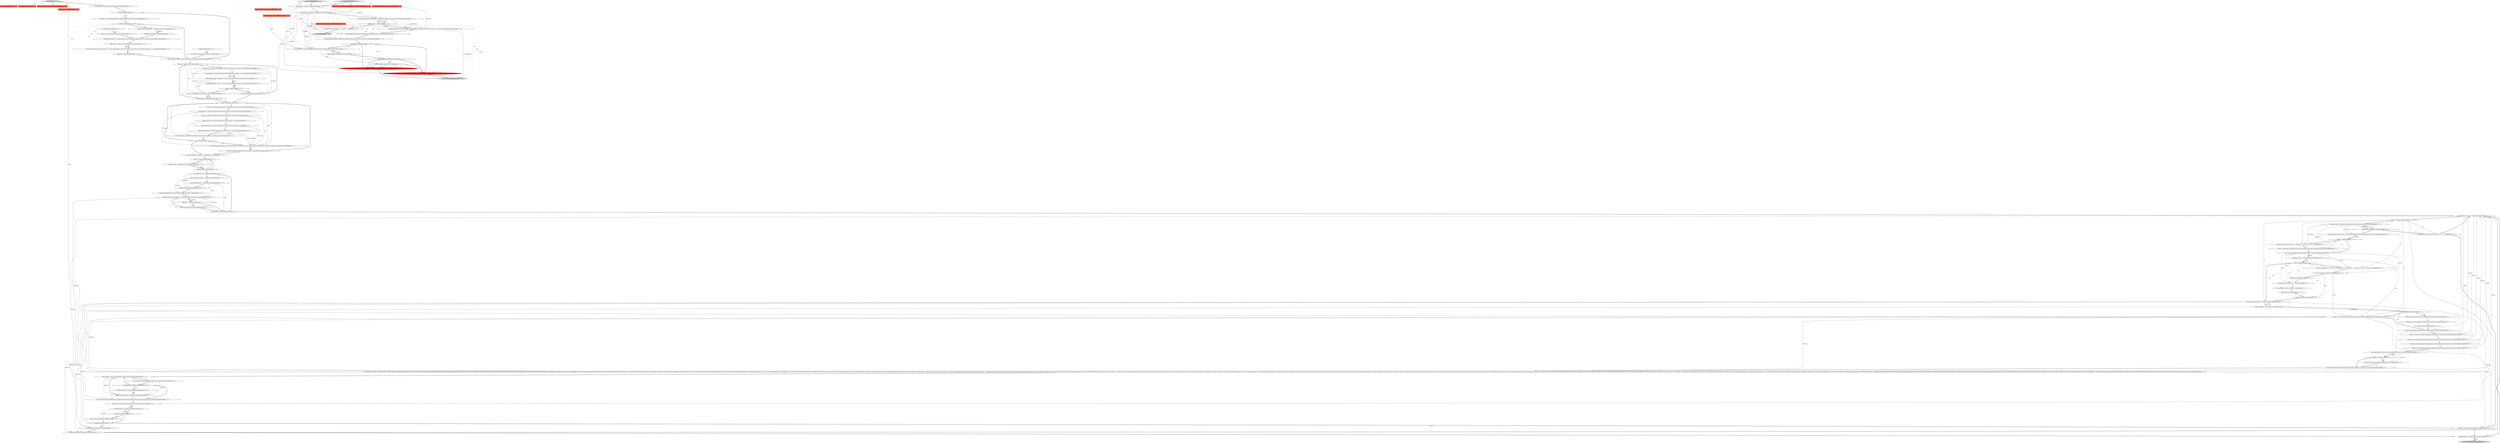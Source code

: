 digraph {
94 [style = filled, label = "secureProperties.putAll(res)@@@20@@@['0', '0', '1']", fillcolor = white, shape = ellipse image = "AAA0AAABBB3BBB"];
83 [style = filled, label = "dataSource.getConnectionConfiguration().setProperties(Collections.emptyMap())@@@107@@@['0', '0', '1']", fillcolor = white, shape = ellipse image = "AAA0AAABBB3BBB"];
106 [style = filled, label = "String parentFolder = JSONUtils.getObjectProperty(folderMap.getValue(),RegistryConstants.ATTR_PARENT)@@@32@@@['0', '0', '1']", fillcolor = white, shape = ellipse image = "AAA0AAABBB3BBB"];
124 [style = filled, label = "log.error(\"Error reading secure credentials file\",e)@@@12@@@['0', '0', '1']", fillcolor = white, shape = ellipse image = "AAA0AAABBB3BBB"];
33 [style = filled, label = "folder == null@@@35@@@['0', '0', '1']", fillcolor = white, shape = diamond image = "AAA0AAABBB3BBB"];
37 [style = filled, label = "Map<String,Object> jsonMap = JSONUtils.parseMap(CONFIG_GSON,configReader)@@@28@@@['0', '0', '1']", fillcolor = white, shape = ellipse image = "AAA0AAABBB3BBB"];
58 [style = filled, label = "parseDataSources['0', '0', '1']", fillcolor = lightgray, shape = diamond image = "AAA0AAABBB3BBB"];
22 [style = filled, label = "@Nullable DataSourceDescriptor dataSource@@@2@@@['0', '1', '0']", fillcolor = tomato, shape = box image = "AAA0AAABBB2BBB"];
91 [style = filled, label = "profile.updateConfiguration(configuration)@@@72@@@['0', '0', '1']", fillcolor = white, shape = ellipse image = "AAA0AAABBB3BBB"];
72 [style = filled, label = "{Map<String,Object> cfgObject = JSONUtils.getObject(conObject,\"configuration\")DBPConnectionConfiguration config = dataSource.getConnectionConfiguration()config.setHostName(JSONUtils.getString(cfgObject,RegistryConstants.ATTR_HOST))config.setHostPort(JSONUtils.getString(cfgObject,RegistryConstants.ATTR_PORT))config.setServerName(JSONUtils.getString(cfgObject,RegistryConstants.ATTR_SERVER))config.setDatabaseName(JSONUtils.getString(cfgObject,RegistryConstants.ATTR_DATABASE))config.setUrl(JSONUtils.getString(cfgObject,RegistryConstants.ATTR_URL))if (!passwordReadCanceled) {final String(( creds = readSecuredCredentials(cfgObject,dataSource,null,null)config.setUserName(creds(0()if (dataSource.isSavePassword()) {config.setUserPassword(creds(1()}}config.setClientHomeId(JSONUtils.getString(cfgObject,RegistryConstants.ATTR_HOME))config.setConfigProfileName(JSONUtils.getString(cfgObject,\"config-profile\"))config.setUserProfileName(JSONUtils.getString(cfgObject,\"user-profile\"))config.setConnectionType(DataSourceProviderRegistry.getInstance().getConnectionType(JSONUtils.getString(cfgObject,RegistryConstants.ATTR_TYPE),DBPConnectionType.DEFAULT_TYPE))String colorValue = JSONUtils.getString(cfgObject,RegistryConstants.ATTR_COLOR)if (!CommonUtils.isEmpty(colorValue)) {config.setConnectionColor(colorValue)}int keepAlive = JSONUtils.getInteger(cfgObject,RegistryConstants.ATTR_KEEP_ALIVE)if (keepAlive > 0) {config.setKeepAliveInterval(keepAlive)}config.setProperties(JSONUtils.deserializeProperties(cfgObject,RegistryConstants.TAG_PROPERTIES))config.setProviderProperties(JSONUtils.deserializeProperties(cfgObject,RegistryConstants.TAG_PROVIDER_PROPERTIES))for (Map.Entry<String,Map<String,Object>> eventObject : JSONUtils.getNestedObjects(cfgObject,RegistryConstants.TAG_EVENTS)){DBPConnectionEventType eventType = CommonUtils.valueOf(,eventObject.getKey(),DBPConnectionEventType.BEFORE_CONNECT)Map<String,Object> eventCfg = eventObject.getValue()DBRShellCommand command = new DBRShellCommand(\"\")command.setEnabled(JSONUtils.getBoolean(eventCfg,RegistryConstants.ATTR_ENABLED))command.setShowProcessPanel(JSONUtils.getBoolean(eventCfg,RegistryConstants.ATTR_SHOW_PANEL))command.setWaitProcessFinish(JSONUtils.getBoolean(eventCfg,RegistryConstants.ATTR_WAIT_PROCESS))if (command.isWaitProcessFinish()) {command.setWaitProcessTimeoutMs(JSONUtils.getInteger(eventCfg,RegistryConstants.ATTR_WAIT_PROCESS_TIMEOUT))}command.setTerminateAtDisconnect(JSONUtils.getBoolean(eventCfg,RegistryConstants.ATTR_TERMINATE_AT_DISCONNECT))command.setPauseAfterExecute(JSONUtils.getInteger(eventCfg,RegistryConstants.ATTR_PAUSE_AFTER_EXECUTE))command.setWorkingDirectory(JSONUtils.getString(eventCfg,RegistryConstants.ATTR_WORKING_DIRECTORY))command.setCommand(JSONUtils.getString(eventCfg,RegistryConstants.ATTR_COMMAND))config.setEvent(eventType,command)}for (Map.Entry<String,Map<String,Object>> handlerObject : JSONUtils.getNestedObjects(cfgObject,RegistryConstants.TAG_HANDLERS)){DBWHandlerConfiguration configuration = parseNetworkHandlerConfig(dataSource,null,handlerObject)if (configuration != null) {dataSource.getConnectionConfiguration().updateHandler(configuration)}}Map<String,Object> bootstrapCfg = JSONUtils.getObject(cfgObject,RegistryConstants.TAG_BOOTSTRAP)if (bootstrapCfg.containsKey(RegistryConstants.ATTR_AUTOCOMMIT)) {config.getBootstrap().setDefaultAutoCommit(JSONUtils.getBoolean(bootstrapCfg,RegistryConstants.ATTR_AUTOCOMMIT))}if (bootstrapCfg.containsKey(RegistryConstants.ATTR_TXN_ISOLATION)) {config.getBootstrap().setDefaultTransactionIsolation(JSONUtils.getInteger(bootstrapCfg,RegistryConstants.ATTR_TXN_ISOLATION))}config.getBootstrap().setDefaultObjectName(JSONUtils.getString(bootstrapCfg,RegistryConstants.ATTR_DEFAULT_OBJECT))if (bootstrapCfg.containsKey(RegistryConstants.ATTR_IGNORE_ERRORS)) {config.getBootstrap().setIgnoreErrors(JSONUtils.getBoolean(bootstrapCfg,RegistryConstants.ATTR_IGNORE_ERRORS))}config.getBootstrap().setInitQueries(JSONUtils.deserializeStringList(bootstrapCfg,RegistryConstants.TAG_QUERY))}@@@121@@@['0', '0', '1']", fillcolor = white, shape = ellipse image = "AAA0AAABBB3BBB"];
41 [style = filled, label = "dataSource = new DataSourceDescriptor(registry,origin,id,driver,new DBPConnectionConfiguration())@@@104@@@['0', '0', '1']", fillcolor = white, shape = ellipse image = "AAA0AAABBB3BBB"];
65 [style = filled, label = "boolean newDataSource = (dataSource == null)@@@102@@@['0', '0', '1']", fillcolor = white, shape = ellipse image = "AAA0AAABBB3BBB"];
66 [style = filled, label = "DataSourceDescriptor dataSource = registry.getDataSource(id)@@@101@@@['0', '0', '1']", fillcolor = white, shape = ellipse image = "AAA0AAABBB3BBB"];
3 [style = filled, label = "curNetworkHandler.setSavePassword(JSONUtils.getBoolean(handlerCfg,RegistryConstants.ATTR_SAVE_PASSWORD))@@@13@@@['1', '1', '0']", fillcolor = white, shape = ellipse image = "AAA0AAABBB1BBB"];
44 [style = filled, label = "profile.setProperties(JSONUtils.deserializeProperties(profileMap,\"properties\"))@@@68@@@['0', '0', '1']", fillcolor = white, shape = ellipse image = "AAA0AAABBB3BBB"];
118 [style = filled, label = "Map<String,DBVModel> modelMap = new LinkedHashMap<>()@@@57@@@['0', '0', '1']", fillcolor = white, shape = ellipse image = "AAA0AAABBB3BBB"];
21 [style = filled, label = "parseNetworkHandlerConfig['0', '1', '0']", fillcolor = lightgray, shape = diamond image = "AAA0AAABBB2BBB"];
102 [style = filled, label = "DBVModel dbvModel = modelMap.get(vmID)@@@195@@@['0', '0', '1']", fillcolor = white, shape = ellipse image = "AAA0AAABBB3BBB"];
53 [style = filled, label = "DBWNetworkProfile profile = new DBWNetworkProfile()@@@66@@@['0', '0', '1']", fillcolor = white, shape = ellipse image = "AAA0AAABBB3BBB"];
57 [style = filled, label = "IFile credFile = mdFolder.getFile(DBPDataSourceRegistry.CREDENTIALS_CONFIG_FILE_NAME)@@@5@@@['0', '0', '1']", fillcolor = white, shape = ellipse image = "AAA0AAABBB3BBB"];
122 [style = filled, label = "parseResults.updatedDataSources.add(dataSource)@@@204@@@['0', '0', '1']", fillcolor = white, shape = ellipse image = "AAA0AAABBB3BBB"];
78 [style = filled, label = "log.warn(\"Can't find datasource provider \" + dsProviderID + \" for datasource '\" + id + \"'\")@@@87@@@['0', '0', '1']", fillcolor = white, shape = ellipse image = "AAA0AAABBB3BBB"];
71 [style = filled, label = "provider == null@@@86@@@['0', '0', '1']", fillcolor = white, shape = diamond image = "AAA0AAABBB3BBB"];
100 [style = filled, label = "CommonUtils.isEmpty(dsProviderID)@@@81@@@['0', '0', '1']", fillcolor = white, shape = diamond image = "AAA0AAABBB3BBB"];
39 [style = filled, label = "Map<String,Object> conObject = conMap.getValue()@@@78@@@['0', '0', '1']", fillcolor = white, shape = ellipse image = "AAA0AAABBB3BBB"];
93 [style = filled, label = "registry.addDataSourceToList(dataSource)@@@200@@@['0', '0', '1']", fillcolor = white, shape = ellipse image = "AAA0AAABBB3BBB"];
52 [style = filled, label = "dataSource.setShowSystemObjects(JSONUtils.getBoolean(conObject,RegistryConstants.ATTR_SHOW_SYSTEM_OBJECTS))@@@113@@@['0', '0', '1']", fillcolor = white, shape = ellipse image = "AAA0AAABBB3BBB"];
36 [style = filled, label = "modelMap.put(id,model)@@@61@@@['0', '0', '1']", fillcolor = white, shape = ellipse image = "AAA0AAABBB3BBB"];
31 [style = filled, label = "Exception e@@@11@@@['0', '0', '1']", fillcolor = white, shape = diamond image = "AAA0AAABBB3BBB"];
79 [style = filled, label = "dataSource.setFolder(registry.findFolderByPath(folderPath,true))@@@118@@@['0', '0', '1']", fillcolor = white, shape = ellipse image = "AAA0AAABBB3BBB"];
96 [style = filled, label = "parseResults.addedDataSources.add(dataSource)@@@201@@@['0', '0', '1']", fillcolor = white, shape = ellipse image = "AAA0AAABBB3BBB"];
9 [style = filled, label = "@NotNull Map.Entry<String,Map<String,Object>> handlerObject@@@2@@@['1', '1', '0']", fillcolor = tomato, shape = box image = "AAA0AAABBB1BBB"];
6 [style = filled, label = "curNetworkHandler.setProperties(JSONUtils.deserializeProperties(handlerCfg,RegistryConstants.TAG_PROPERTIES))@@@21@@@['1', '0', '0']", fillcolor = red, shape = ellipse image = "AAA1AAABBB1BBB"];
54 [style = filled, label = "InputStream is@@@2@@@['0', '0', '1']", fillcolor = tomato, shape = box image = "AAA0AAABBB3BBB"];
81 [style = filled, label = "Boolean autoCommit = JSONUtils.getObjectProperty(ctMap.getValue(),\"auto-commit\")@@@48@@@['0', '0', '1']", fillcolor = white, shape = ellipse image = "AAA0AAABBB3BBB"];
48 [style = filled, label = "String color = JSONUtils.getObjectProperty(ctMap.getValue(),RegistryConstants.ATTR_COLOR)@@@47@@@['0', '0', '1']", fillcolor = white, shape = ellipse image = "AAA0AAABBB3BBB"];
125 [style = filled, label = "profile.setProfileName(profileName)@@@67@@@['0', '0', '1']", fillcolor = white, shape = ellipse image = "AAA0AAABBB3BBB"];
60 [style = filled, label = "driver.setDriverClassName(\"java.sql.Driver\")@@@97@@@['0', '0', '1']", fillcolor = white, shape = ellipse image = "AAA0AAABBB3BBB"];
77 [style = filled, label = "Map<String,Map<String,Map<String,String>>> res = CONFIG_GSON.fromJson(credJson,new TypeToken<Map<String,Map<String,Map<String,String>>>>(){}.getType())@@@17@@@['0', '0', '1']", fillcolor = white, shape = ellipse image = "AAA0AAABBB3BBB"];
51 [style = filled, label = "registry.updateNetworkProfile(profile)@@@75@@@['0', '0', '1']", fillcolor = white, shape = ellipse image = "AAA0AAABBB3BBB"];
30 [style = filled, label = "String id = vmMap.getKey()@@@59@@@['0', '0', '1']", fillcolor = white, shape = ellipse image = "AAA0AAABBB3BBB"];
115 [style = filled, label = "DBVModel model = new DBVModel(id,vmMap.getValue())@@@60@@@['0', '0', '1']", fillcolor = white, shape = ellipse image = "AAA0AAABBB3BBB"];
5 [style = filled, label = "final String(( creds = readSecuredCredentials(handlerCfg,dataSource,profile,\"network/\" + handlerId)@@@15@@@['1', '1', '0']", fillcolor = white, shape = ellipse image = "AAA0AAABBB1BBB"];
92 [style = filled, label = "dataSource.getConnectionConfiguration().setHandlers(Collections.emptyList())@@@108@@@['0', '0', '1']", fillcolor = white, shape = ellipse image = "AAA0AAABBB3BBB"];
127 [style = filled, label = "DataSourceFolder parent = parentFolder == null? null: registry.findFolderByPath(parentFolder,true)@@@33@@@['0', '0', '1']", fillcolor = white, shape = ellipse image = "AAA0AAABBB3BBB"];
85 [style = filled, label = "String vmID = CommonUtils.toString(conObject.get(\"virtual-model-id\"),id)@@@194@@@['0', '0', '1']", fillcolor = white, shape = ellipse image = "AAA0AAABBB3BBB"];
67 [style = filled, label = "credFile.exists()@@@6@@@['0', '0', '1']", fillcolor = white, shape = diamond image = "AAA0AAABBB3BBB"];
105 [style = filled, label = "String objectID = JSONUtils.getString(filterCfg,RegistryConstants.ATTR_ID)@@@187@@@['0', '0', '1']", fillcolor = white, shape = ellipse image = "AAA0AAABBB3BBB"];
46 [style = filled, label = "Boolean confirmExecute = JSONUtils.getObjectProperty(ctMap.getValue(),\"confirm-execute\")@@@49@@@['0', '0', '1']", fillcolor = white, shape = ellipse image = "AAA0AAABBB3BBB"];
19 [style = filled, label = "curNetworkHandler.setEnabled(JSONUtils.getBoolean(handlerCfg,RegistryConstants.ATTR_ENABLED))@@@12@@@['1', '1', '0']", fillcolor = white, shape = ellipse image = "AAA0AAABBB1BBB"];
80 [style = filled, label = "String id = ctMap.getKey()@@@44@@@['0', '0', '1']", fillcolor = white, shape = ellipse image = "AAA0AAABBB3BBB"];
10 [style = filled, label = "Map<String,Object> handlerCfg = handlerObject.getValue()@@@4@@@['1', '1', '0']", fillcolor = white, shape = ellipse image = "AAA0AAABBB1BBB"];
29 [style = filled, label = "String driverId = CommonUtils.toString(conObject.get(RegistryConstants.ATTR_DRIVER))@@@90@@@['0', '0', '1']", fillcolor = white, shape = ellipse image = "AAA0AAABBB3BBB"];
70 [style = filled, label = "boolean refresh@@@2@@@['0', '0', '1']", fillcolor = tomato, shape = box image = "AAA0AAABBB3BBB"];
25 [style = filled, label = "final String folderPath = JSONUtils.getString(conObject,RegistryConstants.ATTR_FOLDER)@@@116@@@['0', '0', '1']", fillcolor = white, shape = ellipse image = "AAA0AAABBB3BBB"];
20 [style = filled, label = "@Nullable DBWNetworkProfile profile@@@2@@@['0', '1', '0']", fillcolor = tomato, shape = box image = "AAA0AAABBB2BBB"];
116 [style = filled, label = "dataSource.getPreferenceStore().getProperties().putAll(JSONUtils.deserializeProperties(conObject,RegistryConstants.TAG_CUSTOM_PROPERTIES))@@@193@@@['0', '0', '1']", fillcolor = white, shape = ellipse image = "AAA0AAABBB3BBB"];
69 [style = filled, label = "String typeName = JSONUtils.getString(filterCfg,RegistryConstants.ATTR_TYPE)@@@186@@@['0', '0', '1']", fillcolor = white, shape = ellipse image = "AAA0AAABBB3BBB"];
119 [style = filled, label = "driver.setTemporary(true)@@@98@@@['0', '0', '1']", fillcolor = white, shape = ellipse image = "AAA0AAABBB3BBB"];
14 [style = filled, label = "return curNetworkHandler@@@22@@@['1', '1', '0']", fillcolor = lightgray, shape = ellipse image = "AAA0AAABBB1BBB"];
108 [style = filled, label = "dataSource.setName(JSONUtils.getString(conObject,RegistryConstants.ATTR_NAME))@@@111@@@['0', '0', '1']", fillcolor = white, shape = ellipse image = "AAA0AAABBB3BBB"];
18 [style = filled, label = "log.warn(\"Can't find network handler '\" + handlerId + \"'\")@@@7@@@['1', '1', '0']", fillcolor = white, shape = ellipse image = "AAA0AAABBB1BBB"];
126 [style = filled, label = "DriverDescriptor driver = provider.getDriver(driverId)@@@91@@@['0', '0', '1']", fillcolor = white, shape = ellipse image = "AAA0AAABBB3BBB"];
27 [style = filled, label = "log.warn(\"Empty datasource provider for datasource '\" + id + \"'\")@@@82@@@['0', '0', '1']", fillcolor = white, shape = ellipse image = "AAA0AAABBB3BBB"];
128 [style = filled, label = "String profileName = vmMap.getKey()@@@64@@@['0', '0', '1']", fillcolor = white, shape = ellipse image = "AAA0AAABBB3BBB"];
45 [style = filled, label = "DataSourceRegistry.ParseResults parseResults@@@2@@@['0', '0', '1']", fillcolor = tomato, shape = box image = "AAA0AAABBB3BBB"];
90 [style = filled, label = "dataSource.updateObjectFilter(typeName,objectID,filter)@@@190@@@['0', '0', '1']", fillcolor = white, shape = ellipse image = "AAA0AAABBB3BBB"];
73 [style = filled, label = "dbvModel != null@@@196@@@['0', '0', '1']", fillcolor = white, shape = diamond image = "AAA0AAABBB3BBB"];
120 [style = filled, label = "!CommonUtils.isEmpty(typeName)@@@188@@@['0', '0', '1']", fillcolor = white, shape = diamond image = "AAA0AAABBB3BBB"];
64 [style = filled, label = "Exception e@@@22@@@['0', '0', '1']", fillcolor = white, shape = diamond image = "AAA0AAABBB3BBB"];
95 [style = filled, label = "String credJson = encrypter.decrypt(credBuffer.toByteArray())@@@16@@@['0', '0', '1']", fillcolor = white, shape = ellipse image = "AAA0AAABBB3BBB"];
11 [style = filled, label = "NetworkHandlerDescriptor handlerDescriptor = NetworkHandlerRegistry.getInstance().getDescriptor(handlerId)@@@5@@@['1', '1', '0']", fillcolor = white, shape = ellipse image = "AAA0AAABBB1BBB"];
35 [style = filled, label = "String name = folderMap.getKey()@@@30@@@['0', '0', '1']", fillcolor = white, shape = ellipse image = "AAA0AAABBB3BBB"];
13 [style = filled, label = "String handlerId = handlerObject.getKey()@@@3@@@['1', '1', '0']", fillcolor = white, shape = ellipse image = "AAA0AAABBB1BBB"];
63 [style = filled, label = "registry.addSavedFilter(filter)@@@209@@@['0', '0', '1']", fillcolor = lightgray, shape = ellipse image = "AAA0AAABBB3BBB"];
88 [style = filled, label = "newDataSource@@@103@@@['0', '0', '1']", fillcolor = white, shape = diamond image = "AAA0AAABBB3BBB"];
75 [style = filled, label = "DBWHandlerConfiguration configuration = parseNetworkHandlerConfig(null,profile,handlerMap)@@@70@@@['0', '0', '1']", fillcolor = white, shape = ellipse image = "AAA0AAABBB3BBB"];
32 [style = filled, label = "dataSource.setShowUtilityObjects(JSONUtils.getBoolean(conObject,RegistryConstants.ATTR_SHOW_UTIL_OBJECTS))@@@114@@@['0', '0', '1']", fillcolor = white, shape = ellipse image = "AAA0AAABBB3BBB"];
101 [style = filled, label = "driver == null@@@92@@@['0', '0', '1']", fillcolor = white, shape = diamond image = "AAA0AAABBB3BBB"];
34 [style = filled, label = "String id = conMap.getKey()@@@79@@@['0', '0', '1']", fillcolor = white, shape = ellipse image = "AAA0AAABBB3BBB"];
123 [style = filled, label = "dataSource.setSavePassword(JSONUtils.getBoolean(conObject,RegistryConstants.ATTR_SAVE_PASSWORD))@@@112@@@['0', '0', '1']", fillcolor = white, shape = ellipse image = "AAA0AAABBB3BBB"];
55 [style = filled, label = "mdFolder.exists()@@@4@@@['0', '0', '1']", fillcolor = white, shape = diamond image = "AAA0AAABBB3BBB"];
89 [style = filled, label = "ContentEncrypter encrypter = new ContentEncrypter(registry.getPlatform().getApplication().getSecureStorage().getLocalSecretKey())@@@14@@@['0', '0', '1']", fillcolor = white, shape = ellipse image = "AAA0AAABBB3BBB"];
103 [style = filled, label = "String name = JSONUtils.getObjectProperty(ctMap.getValue(),RegistryConstants.ATTR_NAME)@@@45@@@['0', '0', '1']", fillcolor = white, shape = ellipse image = "AAA0AAABBB3BBB"];
86 [style = filled, label = "ct = new DBPConnectionType(id,name,color,description,CommonUtils.toBoolean(autoCommit),CommonUtils.toBoolean(confirmExecute),CommonUtils.toBoolean(confirmDataChange))@@@53@@@['0', '0', '1']", fillcolor = white, shape = ellipse image = "AAA0AAABBB3BBB"];
24 [style = filled, label = "driver.setName(driverId)@@@95@@@['0', '0', '1']", fillcolor = white, shape = ellipse image = "AAA0AAABBB3BBB"];
38 [style = filled, label = "newDataSource@@@199@@@['0', '0', '1']", fillcolor = white, shape = diamond image = "AAA0AAABBB3BBB"];
16 [style = filled, label = "return null@@@8@@@['1', '1', '0']", fillcolor = lightgray, shape = ellipse image = "AAA0AAABBB1BBB"];
111 [style = filled, label = "DBWorkbench.getPlatform().getDataSourceProviderRegistry().addConnectionType(ct)@@@54@@@['0', '0', '1']", fillcolor = white, shape = ellipse image = "AAA0AAABBB3BBB"];
82 [style = filled, label = "String description = JSONUtils.getObjectProperty(ctMap.getValue(),RegistryConstants.ATTR_DESCRIPTION)@@@46@@@['0', '0', '1']", fillcolor = white, shape = ellipse image = "AAA0AAABBB3BBB"];
110 [style = filled, label = "log.warn(\"Can't find driver \" + driverId + \" in datasource provider \" + provider.getId() + \" for datasource '\" + id + \"'. Create new driver\")@@@93@@@['0', '0', '1']", fillcolor = white, shape = ellipse image = "AAA0AAABBB3BBB"];
112 [style = filled, label = "driver = provider.createDriver(driverId)@@@94@@@['0', '0', '1']", fillcolor = white, shape = ellipse image = "AAA0AAABBB3BBB"];
61 [style = filled, label = "Boolean confirmDataChange = JSONUtils.getObjectProperty(ctMap.getValue(),\"confirm-data-change\")@@@50@@@['0', '0', '1']", fillcolor = white, shape = ellipse image = "AAA0AAABBB3BBB"];
28 [style = filled, label = "DataSourceFolder folder = parent == null? registry.findFolderByPath(name,true): parent.getChild(name)@@@34@@@['0', '0', '1']", fillcolor = white, shape = ellipse image = "AAA0AAABBB3BBB"];
84 [style = filled, label = "folder = new DataSourceFolder(registry,parent,name,description)@@@36@@@['0', '0', '1']", fillcolor = white, shape = ellipse image = "AAA0AAABBB3BBB"];
98 [style = filled, label = "folderPath != null@@@117@@@['0', '0', '1']", fillcolor = white, shape = diamond image = "AAA0AAABBB3BBB"];
0 [style = filled, label = "@Nullable DataSourceDescriptor dataSource@@@2@@@['1', '0', '0']", fillcolor = tomato, shape = box image = "AAA0AAABBB1BBB"];
8 [style = filled, label = "DBWHandlerConfiguration curNetworkHandler = new DBWHandlerConfiguration(handlerDescriptor,dataSource == null? null: dataSource.getDriver())@@@11@@@['1', '1', '0']", fillcolor = white, shape = ellipse image = "AAA0AAABBB1BBB"];
107 [style = filled, label = "dataSource.setVirtualModel(dbvModel)@@@197@@@['0', '0', '1']", fillcolor = white, shape = ellipse image = "AAA0AAABBB3BBB"];
7 [style = filled, label = "!passwordReadCanceled@@@14@@@['1', '1', '0']", fillcolor = white, shape = diamond image = "AAA0AAABBB1BBB"];
12 [style = filled, label = "parseNetworkHandlerConfig['1', '0', '0']", fillcolor = lightgray, shape = diamond image = "AAA0AAABBB1BBB"];
97 [style = filled, label = "provider.addDriver(driver)@@@99@@@['0', '0', '1']", fillcolor = white, shape = ellipse image = "AAA0AAABBB3BBB"];
26 [style = filled, label = "IFolder mdFolder = registry.getProject().getMetadataFolder(false)@@@3@@@['0', '0', '1']", fillcolor = white, shape = ellipse image = "AAA0AAABBB3BBB"];
1 [style = filled, label = "@Nullable DBWNetworkProfile profile@@@2@@@['1', '0', '0']", fillcolor = tomato, shape = box image = "AAA0AAABBB1BBB"];
40 [style = filled, label = "provider = (DataSourceProviderDescriptor)DataSourceProviderRegistry.getInstance().makeFakeProvider(dsProviderID)@@@88@@@['0', '0', '1']", fillcolor = white, shape = ellipse image = "AAA0AAABBB3BBB"];
47 [style = filled, label = "driver.setDescription(\"Missing driver \" + driverId)@@@96@@@['0', '0', '1']", fillcolor = white, shape = ellipse image = "AAA0AAABBB3BBB"];
49 [style = filled, label = "DBPConnectionType ct = DBWorkbench.getPlatform().getDataSourceProviderRegistry().getConnectionType(id,null)@@@51@@@['0', '0', '1']", fillcolor = white, shape = ellipse image = "AAA0AAABBB3BBB"];
4 [style = filled, label = "curNetworkHandler.setUserName(creds(0()@@@16@@@['1', '1', '0']", fillcolor = white, shape = ellipse image = "AAA0AAABBB1BBB"];
87 [style = filled, label = "DataSourceOrigin origin@@@2@@@['0', '0', '1']", fillcolor = tomato, shape = box image = "AAA0AAABBB3BBB"];
99 [style = filled, label = "String description = JSONUtils.getObjectProperty(folderMap.getValue(),RegistryConstants.ATTR_DESCRIPTION)@@@31@@@['0', '0', '1']", fillcolor = white, shape = ellipse image = "AAA0AAABBB3BBB"];
56 [style = filled, label = "DBSObjectFilter filter = readObjectFiler(ctMap)@@@208@@@['0', '0', '1']", fillcolor = white, shape = ellipse image = "AAA0AAABBB3BBB"];
68 [style = filled, label = "DataSourceProviderDescriptor provider = DataSourceProviderRegistry.getInstance().getDataSourceProvider(dsProviderID)@@@85@@@['0', '0', '1']", fillcolor = white, shape = ellipse image = "AAA0AAABBB3BBB"];
43 [style = filled, label = "String dsProviderID = CommonUtils.toString(conObject.get(RegistryConstants.ATTR_PROVIDER))@@@80@@@['0', '0', '1']", fillcolor = white, shape = ellipse image = "AAA0AAABBB3BBB"];
17 [style = filled, label = "handlerDescriptor == null@@@6@@@['1', '1', '0']", fillcolor = white, shape = diamond image = "AAA0AAABBB1BBB"];
74 [style = filled, label = "ct == null@@@52@@@['0', '0', '1']", fillcolor = white, shape = diamond image = "AAA0AAABBB3BBB"];
15 [style = filled, label = "curNetworkHandler.isSavePassword()@@@17@@@['1', '1', '0']", fillcolor = white, shape = diamond image = "AAA0AAABBB1BBB"];
109 [style = filled, label = "folder.setDescription(description)@@@40@@@['0', '0', '1']", fillcolor = white, shape = ellipse image = "AAA0AAABBB3BBB"];
59 [style = filled, label = "dataSource.clearFilters()@@@109@@@['0', '0', '1']", fillcolor = white, shape = ellipse image = "AAA0AAABBB3BBB"];
42 [style = filled, label = "configuration != null@@@71@@@['0', '0', '1']", fillcolor = white, shape = diamond image = "AAA0AAABBB3BBB"];
121 [style = filled, label = "Map<String,Object> profileMap = vmMap.getValue()@@@65@@@['0', '0', '1']", fillcolor = white, shape = ellipse image = "AAA0AAABBB3BBB"];
62 [style = filled, label = "registry.addDataSourceFolder(folder)@@@37@@@['0', '0', '1']", fillcolor = white, shape = ellipse image = "AAA0AAABBB3BBB"];
50 [style = filled, label = "ByteArrayOutputStream credBuffer = new ByteArrayOutputStream()@@@7@@@['0', '0', '1']", fillcolor = white, shape = ellipse image = "AAA0AAABBB3BBB"];
113 [style = filled, label = "dataSource.setConnectionReadOnly(JSONUtils.getBoolean(conObject,RegistryConstants.ATTR_READ_ONLY))@@@115@@@['0', '0', '1']", fillcolor = white, shape = ellipse image = "AAA0AAABBB3BBB"];
117 [style = filled, label = "log.error(\"Error decrypting secure credentials\",e)@@@23@@@['0', '0', '1']", fillcolor = white, shape = ellipse image = "AAA0AAABBB3BBB"];
76 [style = filled, label = "IOUtils.copyStream(crdStream,credBuffer)@@@9@@@['0', '0', '1']", fillcolor = white, shape = ellipse image = "AAA0AAABBB3BBB"];
23 [style = filled, label = "curNetworkHandler.setProperties(JSONUtils.deserializeStringMap(handlerCfg,RegistryConstants.TAG_PROPERTIES))@@@21@@@['0', '1', '0']", fillcolor = red, shape = ellipse image = "AAA1AAABBB2BBB"];
104 [style = filled, label = "dataSource.setLockPasswordHash(CommonUtils.toString(conObject.get(RegistryConstants.ATTR_LOCK_PASSWORD)))@@@120@@@['0', '0', '1']", fillcolor = white, shape = ellipse image = "AAA0AAABBB3BBB"];
114 [style = filled, label = "DBSObjectFilter filter = readObjectFiler(filterCfg)@@@189@@@['0', '0', '1']", fillcolor = white, shape = ellipse image = "AAA0AAABBB3BBB"];
2 [style = filled, label = "curNetworkHandler.setPassword(creds(1()@@@18@@@['1', '1', '0']", fillcolor = white, shape = ellipse image = "AAA0AAABBB1BBB"];
99->109 [style = solid, label="description"];
115->36 [style = bold, label=""];
48->81 [style = bold, label=""];
69->105 [style = bold, label=""];
22->8 [style = solid, label="dataSource"];
95->77 [style = bold, label=""];
13->11 [style = solid, label="handlerId"];
83->92 [style = bold, label=""];
113->25 [style = bold, label=""];
38->93 [style = bold, label=""];
89->95 [style = bold, label=""];
107->38 [style = bold, label=""];
71->40 [style = dotted, label="true"];
38->93 [style = dotted, label="true"];
2->6 [style = bold, label=""];
90->116 [style = bold, label=""];
122->39 [style = bold, label=""];
58->87 [style = dotted, label="true"];
101->119 [style = dotted, label="true"];
94->37 [style = bold, label=""];
80->103 [style = bold, label=""];
46->61 [style = bold, label=""];
4->15 [style = bold, label=""];
101->110 [style = bold, label=""];
67->50 [style = dotted, label="true"];
125->44 [style = bold, label=""];
29->126 [style = bold, label=""];
105->120 [style = bold, label=""];
1->5 [style = solid, label="profile"];
120->114 [style = bold, label=""];
63->56 [style = bold, label=""];
17->14 [style = dotted, label="false"];
34->78 [style = solid, label="id"];
122->56 [style = bold, label=""];
81->46 [style = bold, label=""];
86->111 [style = bold, label=""];
59->108 [style = bold, label=""];
29->110 [style = solid, label="driverId"];
71->78 [style = dotted, label="true"];
101->110 [style = dotted, label="true"];
97->66 [style = bold, label=""];
120->114 [style = dotted, label="true"];
34->66 [style = solid, label="id"];
75->42 [style = bold, label=""];
2->23 [style = bold, label=""];
17->8 [style = dotted, label="false"];
64->117 [style = bold, label=""];
39->123 [style = solid, label="conObject"];
55->57 [style = bold, label=""];
57->67 [style = bold, label=""];
99->106 [style = bold, label=""];
88->92 [style = dotted, label="false"];
5->2 [style = solid, label="creds"];
34->110 [style = solid, label="id"];
53->125 [style = bold, label=""];
41->108 [style = bold, label=""];
51->39 [style = bold, label=""];
66->96 [style = solid, label="dataSource"];
103->82 [style = bold, label=""];
43->68 [style = solid, label="dsProviderID"];
96->56 [style = bold, label=""];
120->90 [style = dotted, label="true"];
91->75 [style = bold, label=""];
11->8 [style = solid, label="handlerDescriptor"];
47->60 [style = bold, label=""];
19->3 [style = bold, label=""];
71->29 [style = bold, label=""];
55->37 [style = bold, label=""];
21->13 [style = bold, label=""];
108->123 [style = bold, label=""];
10->3 [style = solid, label="handlerCfg"];
10->11 [style = bold, label=""];
61->49 [style = bold, label=""];
102->107 [style = solid, label="dbvModel"];
88->83 [style = bold, label=""];
67->77 [style = dotted, label="true"];
10->6 [style = solid, label="handlerCfg"];
41->93 [style = solid, label="dataSource"];
118->30 [style = bold, label=""];
93->96 [style = bold, label=""];
100->27 [style = dotted, label="true"];
17->7 [style = dotted, label="false"];
21->20 [style = dotted, label="true"];
43->40 [style = solid, label="dsProviderID"];
109->80 [style = bold, label=""];
34->27 [style = solid, label="id"];
58->54 [style = dotted, label="true"];
39->34 [style = bold, label=""];
15->2 [style = dotted, label="true"];
88->41 [style = bold, label=""];
117->37 [style = bold, label=""];
42->91 [style = dotted, label="true"];
69->90 [style = solid, label="typeName"];
65->38 [style = solid, label="newDataSource"];
17->6 [style = dotted, label="false"];
65->88 [style = solid, label="newDataSource"];
82->48 [style = bold, label=""];
106->127 [style = solid, label="parentFolder"];
35->84 [style = solid, label="name"];
127->28 [style = solid, label="parent"];
33->84 [style = bold, label=""];
21->22 [style = dotted, label="true"];
67->89 [style = dotted, label="true"];
88->83 [style = dotted, label="false"];
78->40 [style = bold, label=""];
101->66 [style = bold, label=""];
39->116 [style = solid, label="conObject"];
33->62 [style = dotted, label="true"];
53->75 [style = solid, label="profile"];
25->79 [style = solid, label="folderPath"];
77->94 [style = solid, label="res"];
24->47 [style = bold, label=""];
27->56 [style = bold, label=""];
88->59 [style = dotted, label="false"];
115->36 [style = solid, label="model"];
64->117 [style = dotted, label="true"];
23->14 [style = bold, label=""];
120->69 [style = bold, label=""];
17->16 [style = dotted, label="true"];
36->30 [style = bold, label=""];
28->33 [style = solid, label="folder"];
81->86 [style = solid, label="autoCommit"];
7->5 [style = bold, label=""];
88->41 [style = dotted, label="true"];
21->9 [style = dotted, label="true"];
128->125 [style = solid, label="profileName"];
75->42 [style = solid, label="configuration"];
121->44 [style = solid, label="profileMap"];
46->86 [style = solid, label="confirmExecute"];
3->7 [style = bold, label=""];
76->89 [style = bold, label=""];
101->47 [style = dotted, label="true"];
102->73 [style = solid, label="dbvModel"];
10->23 [style = solid, label="handlerCfg"];
56->63 [style = solid, label="filter"];
7->6 [style = bold, label=""];
7->23 [style = bold, label=""];
74->86 [style = bold, label=""];
67->94 [style = dotted, label="true"];
67->95 [style = dotted, label="true"];
114->90 [style = bold, label=""];
12->0 [style = dotted, label="true"];
98->79 [style = bold, label=""];
58->70 [style = dotted, label="true"];
11->17 [style = bold, label=""];
126->101 [style = solid, label="driver"];
127->28 [style = bold, label=""];
100->27 [style = bold, label=""];
5->4 [style = solid, label="creds"];
66->72 [style = solid, label="dataSource"];
102->73 [style = bold, label=""];
128->121 [style = bold, label=""];
17->23 [style = dotted, label="false"];
25->98 [style = bold, label=""];
10->19 [style = solid, label="handlerCfg"];
71->78 [style = bold, label=""];
55->57 [style = dotted, label="true"];
40->29 [style = bold, label=""];
66->65 [style = bold, label=""];
13->10 [style = bold, label=""];
22->5 [style = solid, label="dataSource"];
95->77 [style = solid, label="credJson"];
29->126 [style = solid, label="driverId"];
17->8 [style = bold, label=""];
42->75 [style = bold, label=""];
84->62 [style = solid, label="folder"];
72->69 [style = bold, label=""];
67->76 [style = dotted, label="true"];
92->59 [style = bold, label=""];
17->18 [style = dotted, label="true"];
112->24 [style = bold, label=""];
77->94 [style = bold, label=""];
48->86 [style = solid, label="color"];
126->101 [style = bold, label=""];
66->93 [style = solid, label="dataSource"];
80->86 [style = solid, label="id"];
34->41 [style = solid, label="id"];
112->41 [style = solid, label="driver"];
87->41 [style = solid, label="origin"];
80->49 [style = solid, label="id"];
79->104 [style = bold, label=""];
84->62 [style = bold, label=""];
43->100 [style = bold, label=""];
62->35 [style = bold, label=""];
111->118 [style = bold, label=""];
7->15 [style = dotted, label="true"];
25->98 [style = solid, label="folderPath"];
30->115 [style = solid, label="id"];
38->122 [style = dotted, label="false"];
39->25 [style = solid, label="conObject"];
126->41 [style = solid, label="driver"];
100->68 [style = bold, label=""];
120->116 [style = bold, label=""];
91->51 [style = bold, label=""];
42->51 [style = bold, label=""];
75->91 [style = solid, label="configuration"];
39->113 [style = solid, label="conObject"];
116->85 [style = bold, label=""];
62->80 [style = bold, label=""];
29->47 [style = solid, label="driverId"];
38->122 [style = bold, label=""];
26->55 [style = bold, label=""];
49->74 [style = bold, label=""];
7->5 [style = dotted, label="true"];
12->13 [style = bold, label=""];
124->89 [style = bold, label=""];
74->118 [style = bold, label=""];
27->39 [style = bold, label=""];
13->5 [style = solid, label="handlerId"];
55->67 [style = dotted, label="true"];
17->3 [style = dotted, label="false"];
66->65 [style = solid, label="dataSource"];
101->24 [style = dotted, label="true"];
38->96 [style = dotted, label="true"];
29->112 [style = solid, label="driverId"];
44->75 [style = bold, label=""];
39->108 [style = solid, label="conObject"];
5->4 [style = bold, label=""];
121->53 [style = bold, label=""];
0->8 [style = solid, label="dataSource"];
39->52 [style = solid, label="conObject"];
51->128 [style = bold, label=""];
30->36 [style = solid, label="id"];
53->51 [style = solid, label="profile"];
49->74 [style = solid, label="ct"];
56->63 [style = bold, label=""];
37->35 [style = bold, label=""];
42->91 [style = bold, label=""];
111->80 [style = bold, label=""];
98->104 [style = bold, label=""];
58->26 [style = bold, label=""];
34->43 [style = bold, label=""];
101->112 [style = dotted, label="true"];
105->90 [style = solid, label="objectID"];
109->35 [style = bold, label=""];
60->119 [style = bold, label=""];
101->60 [style = dotted, label="true"];
90->69 [style = bold, label=""];
39->32 [style = solid, label="conObject"];
33->109 [style = bold, label=""];
41->122 [style = solid, label="dataSource"];
18->16 [style = bold, label=""];
104->72 [style = bold, label=""];
8->14 [style = solid, label="curNetworkHandler"];
15->23 [style = bold, label=""];
15->2 [style = bold, label=""];
41->96 [style = solid, label="dataSource"];
36->128 [style = bold, label=""];
34->85 [style = solid, label="id"];
112->97 [style = solid, label="driver"];
0->5 [style = solid, label="dataSource"];
65->88 [style = bold, label=""];
31->124 [style = dotted, label="true"];
8->19 [style = bold, label=""];
35->28 [style = solid, label="name"];
39->72 [style = solid, label="conObject"];
17->19 [style = dotted, label="false"];
11->17 [style = solid, label="handlerDescriptor"];
96->39 [style = bold, label=""];
12->1 [style = dotted, label="true"];
29->24 [style = solid, label="driverId"];
15->6 [style = bold, label=""];
50->76 [style = bold, label=""];
33->109 [style = dotted, label="false"];
82->86 [style = solid, label="description"];
74->80 [style = bold, label=""];
43->100 [style = solid, label="dsProviderID"];
73->107 [style = dotted, label="true"];
30->115 [style = bold, label=""];
6->14 [style = bold, label=""];
74->111 [style = dotted, label="true"];
61->86 [style = solid, label="confirmDataChange"];
114->90 [style = solid, label="filter"];
67->50 [style = bold, label=""];
101->97 [style = dotted, label="true"];
75->72 [style = solid, label="configuration"];
41->72 [style = solid, label="dataSource"];
28->33 [style = bold, label=""];
99->84 [style = solid, label="description"];
52->32 [style = bold, label=""];
32->113 [style = bold, label=""];
20->5 [style = solid, label="profile"];
13->18 [style = solid, label="handlerId"];
50->76 [style = solid, label="credBuffer"];
66->122 [style = solid, label="dataSource"];
68->71 [style = bold, label=""];
106->127 [style = bold, label=""];
17->18 [style = bold, label=""];
98->79 [style = dotted, label="true"];
7->4 [style = dotted, label="true"];
119->97 [style = bold, label=""];
6->23 [style = dashed, label="0"];
103->86 [style = solid, label="name"];
58->45 [style = dotted, label="true"];
10->5 [style = solid, label="handlerCfg"];
85->102 [style = solid, label="vmID"];
67->37 [style = bold, label=""];
85->102 [style = bold, label=""];
73->38 [style = bold, label=""];
35->99 [style = bold, label=""];
123->52 [style = bold, label=""];
74->86 [style = dotted, label="true"];
86->111 [style = solid, label="ct"];
43->78 [style = solid, label="dsProviderID"];
73->107 [style = bold, label=""];
68->71 [style = solid, label="provider"];
127->84 [style = solid, label="parent"];
31->124 [style = bold, label=""];
33->84 [style = dotted, label="true"];
12->9 [style = dotted, label="true"];
110->112 [style = bold, label=""];
}
